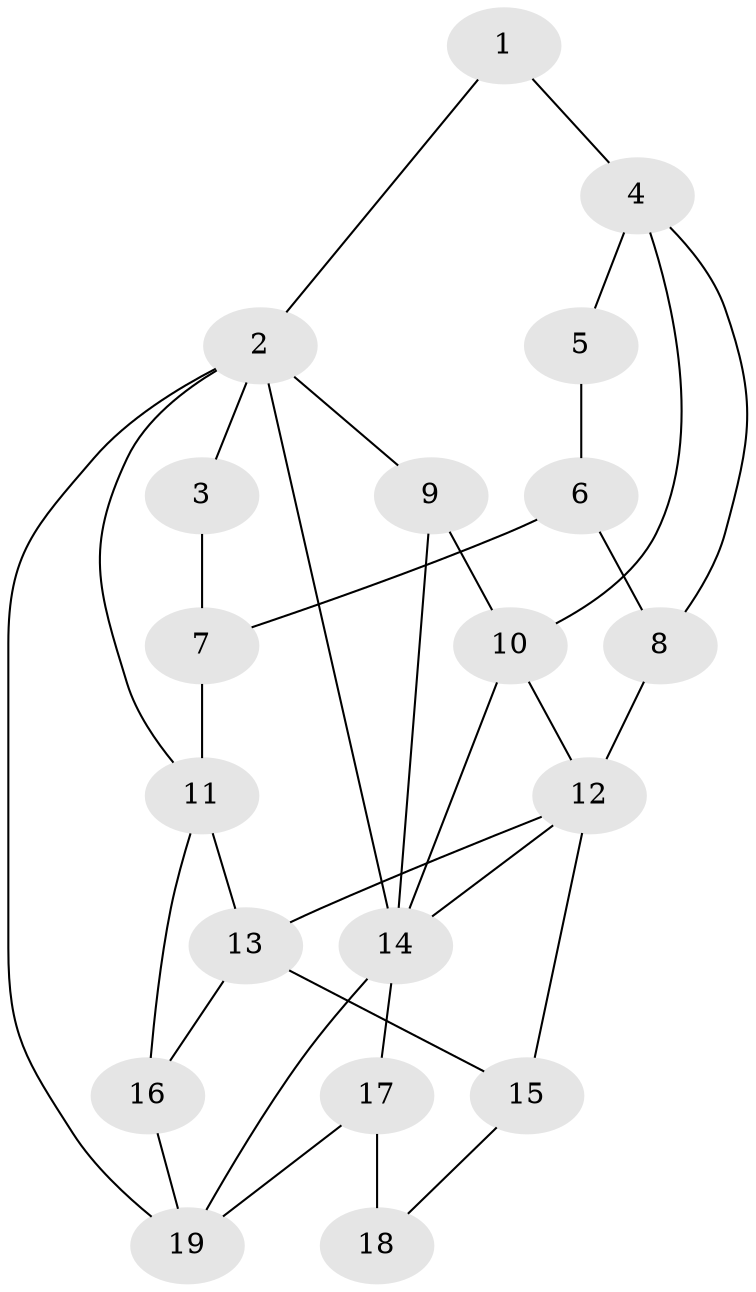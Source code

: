 // original degree distribution, {3: 0.03333333333333333, 6: 0.21666666666666667, 5: 0.5, 4: 0.25}
// Generated by graph-tools (version 1.1) at 2025/54/03/04/25 22:54:24]
// undirected, 19 vertices, 33 edges
graph export_dot {
  node [color=gray90,style=filled];
  1;
  2;
  3;
  4;
  5;
  6;
  7;
  8;
  9;
  10;
  11;
  12;
  13;
  14;
  15;
  16;
  17;
  18;
  19;
  1 -- 2 [weight=1.0];
  1 -- 4 [weight=1.0];
  2 -- 3 [weight=2.0];
  2 -- 9 [weight=1.0];
  2 -- 11 [weight=1.0];
  2 -- 14 [weight=2.0];
  2 -- 19 [weight=1.0];
  3 -- 7 [weight=2.0];
  4 -- 5 [weight=1.0];
  4 -- 8 [weight=1.0];
  4 -- 10 [weight=1.0];
  5 -- 6 [weight=2.0];
  6 -- 7 [weight=2.0];
  6 -- 8 [weight=2.0];
  7 -- 11 [weight=2.0];
  8 -- 12 [weight=2.0];
  9 -- 10 [weight=2.0];
  9 -- 14 [weight=3.0];
  10 -- 12 [weight=1.0];
  10 -- 14 [weight=1.0];
  11 -- 13 [weight=1.0];
  11 -- 16 [weight=1.0];
  12 -- 13 [weight=1.0];
  12 -- 14 [weight=1.0];
  12 -- 15 [weight=1.0];
  13 -- 15 [weight=2.0];
  13 -- 16 [weight=1.0];
  14 -- 17 [weight=1.0];
  14 -- 19 [weight=1.0];
  15 -- 18 [weight=1.0];
  16 -- 19 [weight=2.0];
  17 -- 18 [weight=2.0];
  17 -- 19 [weight=2.0];
}
